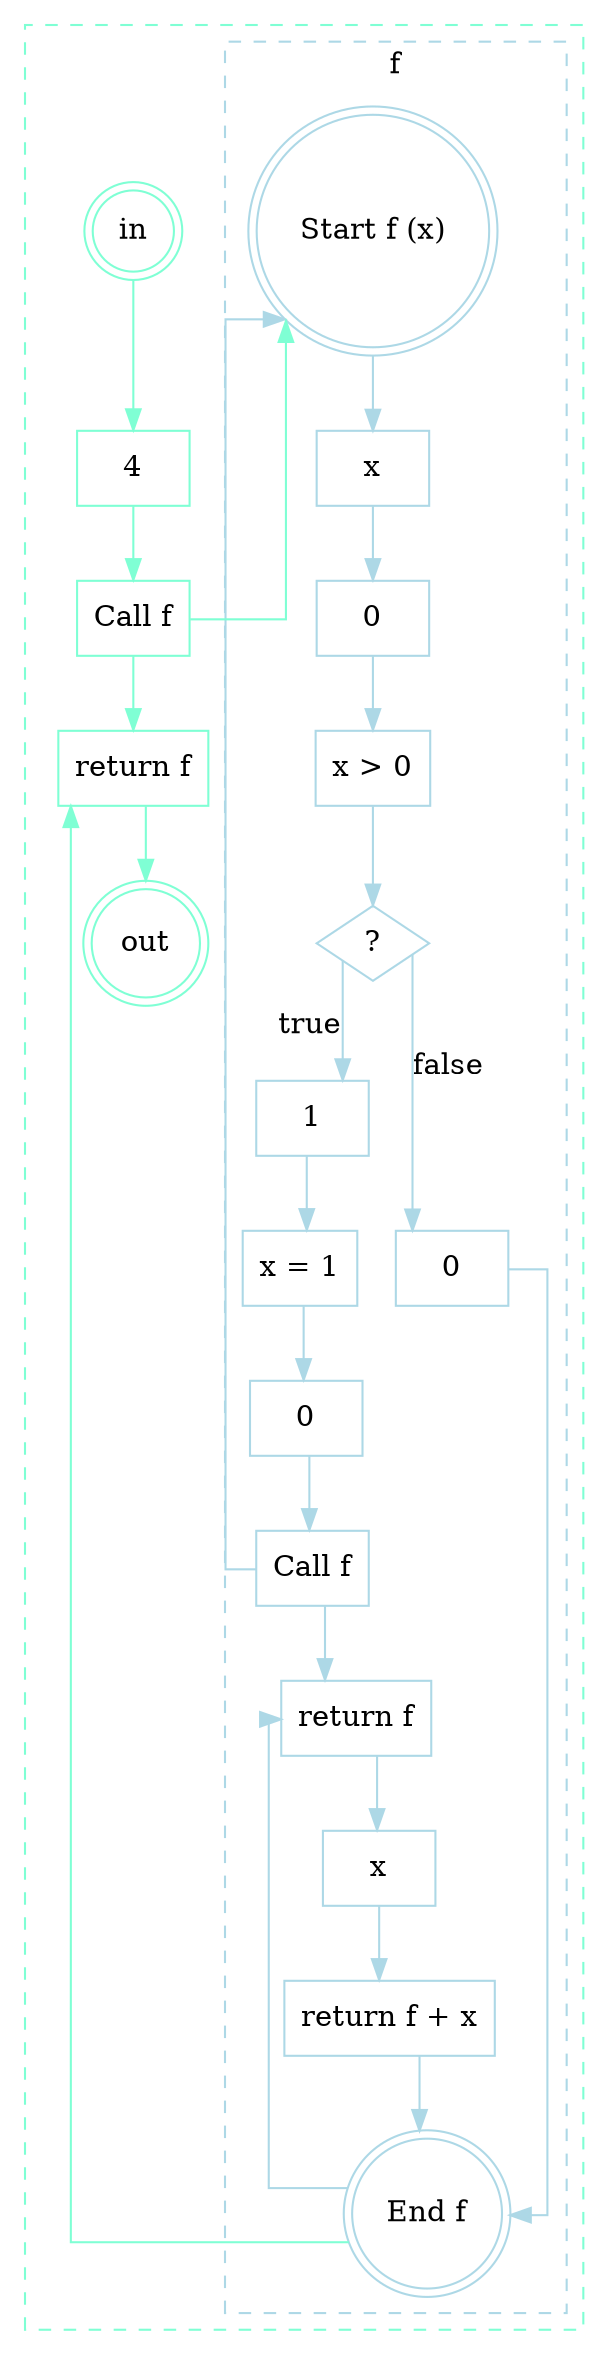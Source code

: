 digraph G {
  splines=ortho;
  subgraph cluster_ {
    label="";
     style="dashed"    color="aquamarine";
  subgraph cluster_f {
    label="f";
     style="dashed"    color="lightblue";
1 [label = "Start f (x)", shape = "doublecircle", style = "", color="lightblue"];
2 [label = "End f", shape = "doublecircle", style = "", color="lightblue"];
3 [label = "x", shape = "rectangle", style = "", color="lightblue"];
4 [label = "0", shape = "rectangle", style = "", color="lightblue"];
5 [label = "x > 0", shape = "rectangle", style = "", color="lightblue"];
6 [label = "?", shape = "diamond", style = "", color="lightblue"];
7 [label = "1", shape = "rectangle", style = "", color="lightblue"];
8 [label = "x = 1", shape = "rectangle", style = "", color="lightblue"];
9 [label = "0", shape = "rectangle", style = "", color="lightblue"];
10 [label = "Call f", shape = "rectangle", style = "", color="lightblue"];
11 [label = "return f", shape = "rectangle", style = "", color="lightblue"];
12 [label = "x", shape = "rectangle", style = "", color="lightblue"];
13 [label = "return f + x", shape = "rectangle", style = "", color="lightblue"];
14 [label = "0", shape = "rectangle", style = "", color="lightblue"];
  1 -> 3 [xlabel = "", constraint = "true", color="lightblue"]
  3 -> 4 [xlabel = "", constraint = "true", color="lightblue"]
  4 -> 5 [xlabel = "", constraint = "true", color="lightblue"]
  5 -> 6 [xlabel = "", constraint = "true", color="lightblue"]
  6 -> 7 [xlabel = "true", constraint = "true", color="lightblue"]
  7 -> 8 [xlabel = "", constraint = "true", color="lightblue"]
  8 -> 9 [xlabel = "", constraint = "true", color="lightblue"]
  9 -> 10 [xlabel = "", constraint = "true", color="lightblue"]
  10 -> 11 [xlabel = "", constraint = "true", color="lightblue"]
  10 -> 1 [xlabel = "", constraint = "false", color="lightblue"]
  2 -> 11 [xlabel = "", constraint = "false", color="lightblue"]
  11 -> 12 [xlabel = "", constraint = "true", color="lightblue"]
  12 -> 13 [xlabel = "", constraint = "true", color="lightblue"]
  6 -> 14 [xlabel = "false", constraint = "true", color="lightblue"]
  13 -> 2 [xlabel = "", constraint = "true", color="lightblue"]
  14 -> 2 [xlabel = "", constraint = "true", color="lightblue"]

}
15 [label = "in", shape = "doublecircle", style = "", color="aquamarine"];
16 [label = "out", shape = "doublecircle", style = "", color="aquamarine"];
17 [label = "4", shape = "rectangle", style = "", color="aquamarine"];
18 [label = "Call f", shape = "rectangle", style = "", color="aquamarine"];
19 [label = "return f", shape = "rectangle", style = "", color="aquamarine"];
  15 -> 17 [xlabel = "", constraint = "true", color="aquamarine"]
  17 -> 18 [xlabel = "", constraint = "true", color="aquamarine"]
  18 -> 19 [xlabel = "", constraint = "true", color="aquamarine"]
  18 -> 1 [xlabel = "", constraint = "false", color="aquamarine"]
  2 -> 19 [xlabel = "", constraint = "false", color="aquamarine"]
  19 -> 16 [xlabel = "", constraint = "true", color="aquamarine"]

}
}
